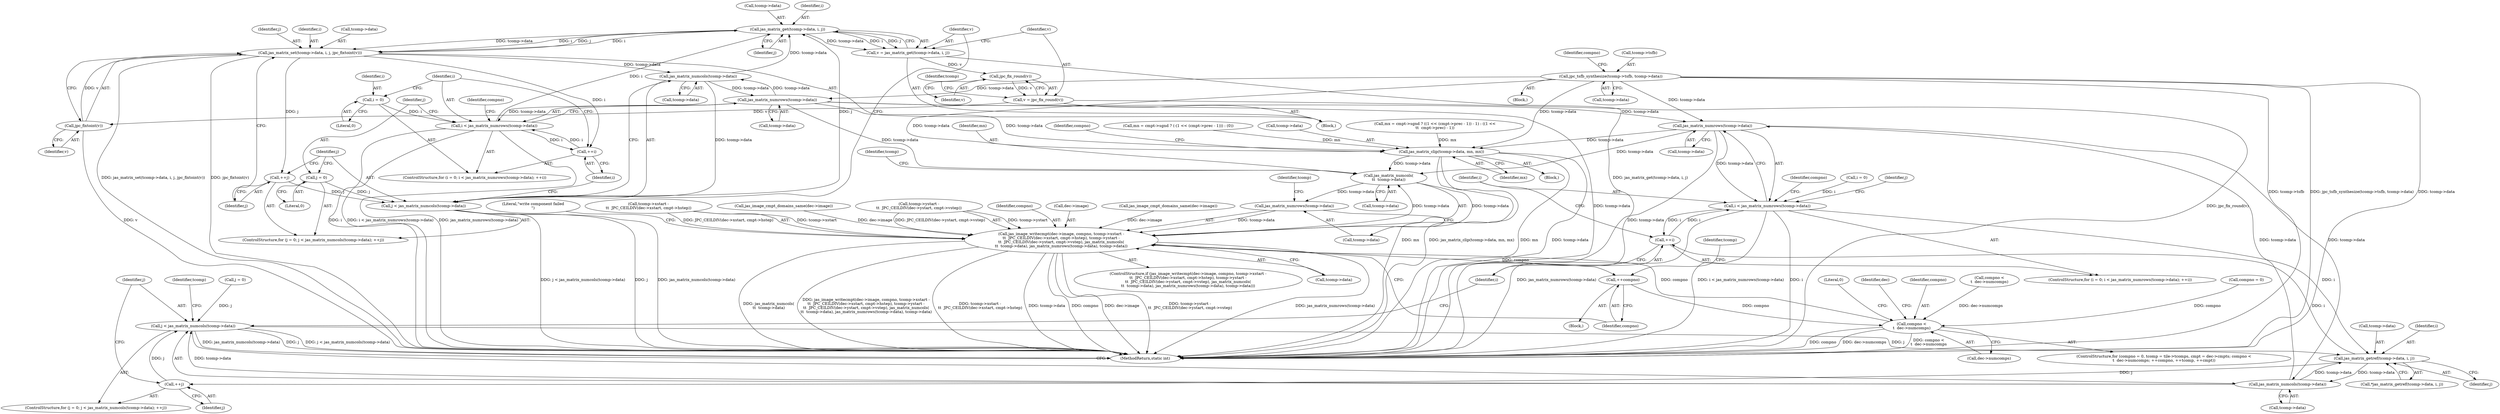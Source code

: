 digraph "0_jasper_dee11ec440d7908d1daf69f40a3324b27cf213ba@pointer" {
"1000450" [label="(Call,jas_matrix_get(tcomp->data, i, j))"];
"1000441" [label="(Call,jas_matrix_numcols(tcomp->data))"];
"1000460" [label="(Call,jas_matrix_set(tcomp->data, i, j, jpc_fixtoint(v)))"];
"1000450" [label="(Call,jas_matrix_get(tcomp->data, i, j))"];
"1000426" [label="(Call,i < jas_matrix_numrows(tcomp->data))"];
"1000423" [label="(Call,i = 0)"];
"1000432" [label="(Call,++i)"];
"1000428" [label="(Call,jas_matrix_numrows(tcomp->data))"];
"1000286" [label="(Call,jpc_tsfb_synthesize(tcomp->tsfb, tcomp->data))"];
"1000439" [label="(Call,j < jas_matrix_numcols(tcomp->data))"];
"1000436" [label="(Call,j = 0)"];
"1000445" [label="(Call,++j)"];
"1000466" [label="(Call,jpc_fixtoint(v))"];
"1000456" [label="(Call,v = jpc_fix_round(v))"];
"1000458" [label="(Call,jpc_fix_round(v))"];
"1000448" [label="(Call,v = jas_matrix_get(tcomp->data, i, j))"];
"1000518" [label="(Call,jas_matrix_numrows(tcomp->data))"];
"1000516" [label="(Call,i < jas_matrix_numrows(tcomp->data))"];
"1000522" [label="(Call,++i)"];
"1000540" [label="(Call,jas_matrix_getref(tcomp->data, i, j))"];
"1000531" [label="(Call,jas_matrix_numcols(tcomp->data))"];
"1000529" [label="(Call,j < jas_matrix_numcols(tcomp->data))"];
"1000535" [label="(Call,++j)"];
"1000616" [label="(Call,jas_matrix_clip(tcomp->data, mn, mx))"];
"1000680" [label="(Call,jas_matrix_numcols(\n\t\t  tcomp->data))"];
"1000653" [label="(Call,jas_image_writecmpt(dec->image, compno, tcomp->xstart -\n\t\t  JPC_CEILDIV(dec->xstart, cmpt->hstep), tcomp->ystart -\n\t\t  JPC_CEILDIV(dec->ystart, cmpt->vstep), jas_matrix_numcols(\n\t\t  tcomp->data), jas_matrix_numrows(tcomp->data), tcomp->data))"];
"1000644" [label="(Call,++compno)"];
"1000638" [label="(Call,compno <\n\t  dec->numcomps)"];
"1000684" [label="(Call,jas_matrix_numrows(tcomp->data))"];
"1000693" [label="(Literal,\"write component failed\n\")"];
"1000685" [label="(Call,tcomp->data)"];
"1000424" [label="(Identifier,i)"];
"1000686" [label="(Identifier,tcomp)"];
"1000290" [label="(Call,tcomp->data)"];
"1000437" [label="(Identifier,j)"];
"1000541" [label="(Call,tcomp->data)"];
"1000594" [label="(Call,mx = cmpt->sgnd ? ((1 << (cmpt->prec - 1)) - 1) : ((1 <<\n\t\t  cmpt->prec) - 1))"];
"1000512" [label="(ControlStructure,for (i = 0; i < jas_matrix_numrows(tcomp->data); ++i))"];
"1000523" [label="(Identifier,i)"];
"1000539" [label="(Call,*jas_matrix_getref(tcomp->data, i, j))"];
"1000544" [label="(Identifier,i)"];
"1000620" [label="(Identifier,mn)"];
"1000658" [label="(Call,tcomp->xstart -\n\t\t  JPC_CEILDIV(dec->xstart, cmpt->hstep))"];
"1000652" [label="(ControlStructure,if (jas_image_writecmpt(dec->image, compno, tcomp->xstart -\n\t\t  JPC_CEILDIV(dec->xstart, cmpt->hstep), tcomp->ystart -\n\t\t  JPC_CEILDIV(dec->ystart, cmpt->vstep), jas_matrix_numcols(\n\t\t  tcomp->data), jas_matrix_numrows(tcomp->data), tcomp->data)))"];
"1000699" [label="(MethodReturn,static int)"];
"1000688" [label="(Call,tcomp->data)"];
"1000363" [label="(Call,jas_image_cmpt_domains_same(dec->image))"];
"1000516" [label="(Call,i < jas_matrix_numrows(tcomp->data))"];
"1000570" [label="(Identifier,compno)"];
"1000426" [label="(Call,i < jas_matrix_numrows(tcomp->data))"];
"1000435" [label="(ControlStructure,for (j = 0; j < jas_matrix_numcols(tcomp->data); ++j))"];
"1000525" [label="(ControlStructure,for (j = 0; j < jas_matrix_numcols(tcomp->data); ++j))"];
"1000684" [label="(Call,jas_matrix_numrows(tcomp->data))"];
"1000447" [label="(Block,)"];
"1000491" [label="(Identifier,compno)"];
"1000640" [label="(Call,dec->numcomps)"];
"1000517" [label="(Identifier,i)"];
"1000433" [label="(Identifier,i)"];
"1000462" [label="(Identifier,tcomp)"];
"1000616" [label="(Call,jas_matrix_clip(tcomp->data, mn, mx))"];
"1000422" [label="(ControlStructure,for (i = 0; i < jas_matrix_numrows(tcomp->data); ++i))"];
"1000689" [label="(Identifier,tcomp)"];
"1000286" [label="(Call,jpc_tsfb_synthesize(tcomp->tsfb, tcomp->data))"];
"1000460" [label="(Call,jas_matrix_set(tcomp->data, i, j, jpc_fixtoint(v)))"];
"1000465" [label="(Identifier,j)"];
"1000545" [label="(Identifier,j)"];
"1000669" [label="(Call,tcomp->ystart -\n\t\t  JPC_CEILDIV(dec->ystart, cmpt->vstep))"];
"1000698" [label="(Literal,0)"];
"1000657" [label="(Identifier,compno)"];
"1000621" [label="(Identifier,mx)"];
"1000518" [label="(Call,jas_matrix_numrows(tcomp->data))"];
"1000429" [label="(Call,tcomp->data)"];
"1000622" [label="(ControlStructure,for (compno = 0, tcomp = tile->tcomps, cmpt = dec->cmpts; compno <\n\t  dec->numcomps; ++compno, ++tcomp, ++cmpt))"];
"1000655" [label="(Identifier,dec)"];
"1000680" [label="(Call,jas_matrix_numcols(\n\t\t  tcomp->data))"];
"1000428" [label="(Call,jas_matrix_numrows(tcomp->data))"];
"1000531" [label="(Call,jas_matrix_numcols(tcomp->data))"];
"1000464" [label="(Identifier,i)"];
"1000681" [label="(Call,tcomp->data)"];
"1000579" [label="(Call,mn = cmpt->sgnd ? (-(1 << (cmpt->prec - 1))) : (0))"];
"1000576" [label="(Block,)"];
"1000432" [label="(Call,++i)"];
"1000459" [label="(Identifier,v)"];
"1000466" [label="(Call,jpc_fixtoint(v))"];
"1000638" [label="(Call,compno <\n\t  dec->numcomps)"];
"1000540" [label="(Call,jas_matrix_getref(tcomp->data, i, j))"];
"1000451" [label="(Call,tcomp->data)"];
"1000648" [label="(Identifier,tcomp)"];
"1000441" [label="(Call,jas_matrix_numcols(tcomp->data))"];
"1000535" [label="(Call,++j)"];
"1000639" [label="(Identifier,compno)"];
"1000654" [label="(Call,dec->image)"];
"1000427" [label="(Identifier,i)"];
"1000436" [label="(Call,j = 0)"];
"1000456" [label="(Call,v = jpc_fix_round(v))"];
"1000448" [label="(Call,v = jas_matrix_get(tcomp->data, i, j))"];
"1000461" [label="(Call,tcomp->data)"];
"1000458" [label="(Call,jpc_fix_round(v))"];
"1000449" [label="(Identifier,v)"];
"1000513" [label="(Call,i = 0)"];
"1000542" [label="(Identifier,tcomp)"];
"1000287" [label="(Call,tcomp->tsfb)"];
"1000519" [label="(Call,tcomp->data)"];
"1000529" [label="(Call,j < jas_matrix_numcols(tcomp->data))"];
"1000457" [label="(Identifier,v)"];
"1000418" [label="(Identifier,compno)"];
"1000467" [label="(Identifier,v)"];
"1000527" [label="(Identifier,j)"];
"1000425" [label="(Literal,0)"];
"1000563" [label="(Call,compno <\n\t  dec->numcomps)"];
"1000439" [label="(Call,j < jas_matrix_numcols(tcomp->data))"];
"1000617" [label="(Call,tcomp->data)"];
"1000442" [label="(Call,tcomp->data)"];
"1000536" [label="(Identifier,j)"];
"1000644" [label="(Call,++compno)"];
"1000315" [label="(Call,jas_image_cmpt_domains_same(dec->image))"];
"1000445" [label="(Call,++j)"];
"1000532" [label="(Call,tcomp->data)"];
"1000450" [label="(Call,jas_matrix_get(tcomp->data, i, j))"];
"1000275" [label="(Block,)"];
"1000526" [label="(Call,j = 0)"];
"1000440" [label="(Identifier,j)"];
"1000530" [label="(Identifier,j)"];
"1000272" [label="(Identifier,compno)"];
"1000624" [label="(Call,compno = 0)"];
"1000643" [label="(Block,)"];
"1000455" [label="(Identifier,j)"];
"1000454" [label="(Identifier,i)"];
"1000438" [label="(Literal,0)"];
"1000645" [label="(Identifier,compno)"];
"1000423" [label="(Call,i = 0)"];
"1000446" [label="(Identifier,j)"];
"1000653" [label="(Call,jas_image_writecmpt(dec->image, compno, tcomp->xstart -\n\t\t  JPC_CEILDIV(dec->xstart, cmpt->hstep), tcomp->ystart -\n\t\t  JPC_CEILDIV(dec->ystart, cmpt->vstep), jas_matrix_numcols(\n\t\t  tcomp->data), jas_matrix_numrows(tcomp->data), tcomp->data))"];
"1000522" [label="(Call,++i)"];
"1000450" -> "1000448"  [label="AST: "];
"1000450" -> "1000455"  [label="CFG: "];
"1000451" -> "1000450"  [label="AST: "];
"1000454" -> "1000450"  [label="AST: "];
"1000455" -> "1000450"  [label="AST: "];
"1000448" -> "1000450"  [label="CFG: "];
"1000450" -> "1000448"  [label="DDG: tcomp->data"];
"1000450" -> "1000448"  [label="DDG: i"];
"1000450" -> "1000448"  [label="DDG: j"];
"1000441" -> "1000450"  [label="DDG: tcomp->data"];
"1000426" -> "1000450"  [label="DDG: i"];
"1000460" -> "1000450"  [label="DDG: i"];
"1000439" -> "1000450"  [label="DDG: j"];
"1000450" -> "1000460"  [label="DDG: tcomp->data"];
"1000450" -> "1000460"  [label="DDG: i"];
"1000450" -> "1000460"  [label="DDG: j"];
"1000441" -> "1000439"  [label="AST: "];
"1000441" -> "1000442"  [label="CFG: "];
"1000442" -> "1000441"  [label="AST: "];
"1000439" -> "1000441"  [label="CFG: "];
"1000441" -> "1000428"  [label="DDG: tcomp->data"];
"1000441" -> "1000439"  [label="DDG: tcomp->data"];
"1000460" -> "1000441"  [label="DDG: tcomp->data"];
"1000428" -> "1000441"  [label="DDG: tcomp->data"];
"1000460" -> "1000447"  [label="AST: "];
"1000460" -> "1000466"  [label="CFG: "];
"1000461" -> "1000460"  [label="AST: "];
"1000464" -> "1000460"  [label="AST: "];
"1000465" -> "1000460"  [label="AST: "];
"1000466" -> "1000460"  [label="AST: "];
"1000446" -> "1000460"  [label="CFG: "];
"1000460" -> "1000699"  [label="DDG: jas_matrix_set(tcomp->data, i, j, jpc_fixtoint(v))"];
"1000460" -> "1000699"  [label="DDG: jpc_fixtoint(v)"];
"1000460" -> "1000432"  [label="DDG: i"];
"1000460" -> "1000445"  [label="DDG: j"];
"1000466" -> "1000460"  [label="DDG: v"];
"1000426" -> "1000422"  [label="AST: "];
"1000426" -> "1000428"  [label="CFG: "];
"1000427" -> "1000426"  [label="AST: "];
"1000428" -> "1000426"  [label="AST: "];
"1000437" -> "1000426"  [label="CFG: "];
"1000418" -> "1000426"  [label="CFG: "];
"1000426" -> "1000699"  [label="DDG: jas_matrix_numrows(tcomp->data)"];
"1000426" -> "1000699"  [label="DDG: i"];
"1000426" -> "1000699"  [label="DDG: i < jas_matrix_numrows(tcomp->data)"];
"1000423" -> "1000426"  [label="DDG: i"];
"1000432" -> "1000426"  [label="DDG: i"];
"1000428" -> "1000426"  [label="DDG: tcomp->data"];
"1000426" -> "1000432"  [label="DDG: i"];
"1000423" -> "1000422"  [label="AST: "];
"1000423" -> "1000425"  [label="CFG: "];
"1000424" -> "1000423"  [label="AST: "];
"1000425" -> "1000423"  [label="AST: "];
"1000427" -> "1000423"  [label="CFG: "];
"1000432" -> "1000422"  [label="AST: "];
"1000432" -> "1000433"  [label="CFG: "];
"1000433" -> "1000432"  [label="AST: "];
"1000427" -> "1000432"  [label="CFG: "];
"1000428" -> "1000429"  [label="CFG: "];
"1000429" -> "1000428"  [label="AST: "];
"1000428" -> "1000699"  [label="DDG: tcomp->data"];
"1000286" -> "1000428"  [label="DDG: tcomp->data"];
"1000428" -> "1000518"  [label="DDG: tcomp->data"];
"1000428" -> "1000616"  [label="DDG: tcomp->data"];
"1000428" -> "1000680"  [label="DDG: tcomp->data"];
"1000286" -> "1000275"  [label="AST: "];
"1000286" -> "1000290"  [label="CFG: "];
"1000287" -> "1000286"  [label="AST: "];
"1000290" -> "1000286"  [label="AST: "];
"1000272" -> "1000286"  [label="CFG: "];
"1000286" -> "1000699"  [label="DDG: jpc_tsfb_synthesize(tcomp->tsfb, tcomp->data)"];
"1000286" -> "1000699"  [label="DDG: tcomp->data"];
"1000286" -> "1000699"  [label="DDG: tcomp->tsfb"];
"1000286" -> "1000518"  [label="DDG: tcomp->data"];
"1000286" -> "1000616"  [label="DDG: tcomp->data"];
"1000286" -> "1000680"  [label="DDG: tcomp->data"];
"1000439" -> "1000435"  [label="AST: "];
"1000440" -> "1000439"  [label="AST: "];
"1000449" -> "1000439"  [label="CFG: "];
"1000433" -> "1000439"  [label="CFG: "];
"1000439" -> "1000699"  [label="DDG: j"];
"1000439" -> "1000699"  [label="DDG: jas_matrix_numcols(tcomp->data)"];
"1000439" -> "1000699"  [label="DDG: j < jas_matrix_numcols(tcomp->data)"];
"1000436" -> "1000439"  [label="DDG: j"];
"1000445" -> "1000439"  [label="DDG: j"];
"1000436" -> "1000435"  [label="AST: "];
"1000436" -> "1000438"  [label="CFG: "];
"1000437" -> "1000436"  [label="AST: "];
"1000438" -> "1000436"  [label="AST: "];
"1000440" -> "1000436"  [label="CFG: "];
"1000445" -> "1000435"  [label="AST: "];
"1000445" -> "1000446"  [label="CFG: "];
"1000446" -> "1000445"  [label="AST: "];
"1000440" -> "1000445"  [label="CFG: "];
"1000466" -> "1000467"  [label="CFG: "];
"1000467" -> "1000466"  [label="AST: "];
"1000466" -> "1000699"  [label="DDG: v"];
"1000456" -> "1000466"  [label="DDG: v"];
"1000456" -> "1000447"  [label="AST: "];
"1000456" -> "1000458"  [label="CFG: "];
"1000457" -> "1000456"  [label="AST: "];
"1000458" -> "1000456"  [label="AST: "];
"1000462" -> "1000456"  [label="CFG: "];
"1000456" -> "1000699"  [label="DDG: jpc_fix_round(v)"];
"1000458" -> "1000456"  [label="DDG: v"];
"1000458" -> "1000459"  [label="CFG: "];
"1000459" -> "1000458"  [label="AST: "];
"1000448" -> "1000458"  [label="DDG: v"];
"1000448" -> "1000447"  [label="AST: "];
"1000449" -> "1000448"  [label="AST: "];
"1000457" -> "1000448"  [label="CFG: "];
"1000448" -> "1000699"  [label="DDG: jas_matrix_get(tcomp->data, i, j)"];
"1000518" -> "1000516"  [label="AST: "];
"1000518" -> "1000519"  [label="CFG: "];
"1000519" -> "1000518"  [label="AST: "];
"1000516" -> "1000518"  [label="CFG: "];
"1000518" -> "1000699"  [label="DDG: tcomp->data"];
"1000518" -> "1000516"  [label="DDG: tcomp->data"];
"1000531" -> "1000518"  [label="DDG: tcomp->data"];
"1000518" -> "1000531"  [label="DDG: tcomp->data"];
"1000518" -> "1000616"  [label="DDG: tcomp->data"];
"1000518" -> "1000680"  [label="DDG: tcomp->data"];
"1000516" -> "1000512"  [label="AST: "];
"1000517" -> "1000516"  [label="AST: "];
"1000527" -> "1000516"  [label="CFG: "];
"1000491" -> "1000516"  [label="CFG: "];
"1000516" -> "1000699"  [label="DDG: jas_matrix_numrows(tcomp->data)"];
"1000516" -> "1000699"  [label="DDG: i < jas_matrix_numrows(tcomp->data)"];
"1000516" -> "1000699"  [label="DDG: i"];
"1000513" -> "1000516"  [label="DDG: i"];
"1000522" -> "1000516"  [label="DDG: i"];
"1000516" -> "1000522"  [label="DDG: i"];
"1000516" -> "1000540"  [label="DDG: i"];
"1000522" -> "1000512"  [label="AST: "];
"1000522" -> "1000523"  [label="CFG: "];
"1000523" -> "1000522"  [label="AST: "];
"1000517" -> "1000522"  [label="CFG: "];
"1000540" -> "1000522"  [label="DDG: i"];
"1000540" -> "1000539"  [label="AST: "];
"1000540" -> "1000545"  [label="CFG: "];
"1000541" -> "1000540"  [label="AST: "];
"1000544" -> "1000540"  [label="AST: "];
"1000545" -> "1000540"  [label="AST: "];
"1000539" -> "1000540"  [label="CFG: "];
"1000540" -> "1000531"  [label="DDG: tcomp->data"];
"1000540" -> "1000535"  [label="DDG: j"];
"1000531" -> "1000540"  [label="DDG: tcomp->data"];
"1000529" -> "1000540"  [label="DDG: j"];
"1000531" -> "1000529"  [label="AST: "];
"1000531" -> "1000532"  [label="CFG: "];
"1000532" -> "1000531"  [label="AST: "];
"1000529" -> "1000531"  [label="CFG: "];
"1000531" -> "1000529"  [label="DDG: tcomp->data"];
"1000529" -> "1000525"  [label="AST: "];
"1000530" -> "1000529"  [label="AST: "];
"1000542" -> "1000529"  [label="CFG: "];
"1000523" -> "1000529"  [label="CFG: "];
"1000529" -> "1000699"  [label="DDG: jas_matrix_numcols(tcomp->data)"];
"1000529" -> "1000699"  [label="DDG: j"];
"1000529" -> "1000699"  [label="DDG: j < jas_matrix_numcols(tcomp->data)"];
"1000535" -> "1000529"  [label="DDG: j"];
"1000526" -> "1000529"  [label="DDG: j"];
"1000535" -> "1000525"  [label="AST: "];
"1000535" -> "1000536"  [label="CFG: "];
"1000536" -> "1000535"  [label="AST: "];
"1000530" -> "1000535"  [label="CFG: "];
"1000616" -> "1000576"  [label="AST: "];
"1000616" -> "1000621"  [label="CFG: "];
"1000617" -> "1000616"  [label="AST: "];
"1000620" -> "1000616"  [label="AST: "];
"1000621" -> "1000616"  [label="AST: "];
"1000570" -> "1000616"  [label="CFG: "];
"1000616" -> "1000699"  [label="DDG: tcomp->data"];
"1000616" -> "1000699"  [label="DDG: mx"];
"1000616" -> "1000699"  [label="DDG: jas_matrix_clip(tcomp->data, mn, mx)"];
"1000616" -> "1000699"  [label="DDG: mn"];
"1000579" -> "1000616"  [label="DDG: mn"];
"1000594" -> "1000616"  [label="DDG: mx"];
"1000616" -> "1000680"  [label="DDG: tcomp->data"];
"1000680" -> "1000653"  [label="AST: "];
"1000680" -> "1000681"  [label="CFG: "];
"1000681" -> "1000680"  [label="AST: "];
"1000686" -> "1000680"  [label="CFG: "];
"1000680" -> "1000653"  [label="DDG: tcomp->data"];
"1000653" -> "1000680"  [label="DDG: tcomp->data"];
"1000680" -> "1000684"  [label="DDG: tcomp->data"];
"1000653" -> "1000652"  [label="AST: "];
"1000653" -> "1000688"  [label="CFG: "];
"1000654" -> "1000653"  [label="AST: "];
"1000657" -> "1000653"  [label="AST: "];
"1000658" -> "1000653"  [label="AST: "];
"1000669" -> "1000653"  [label="AST: "];
"1000684" -> "1000653"  [label="AST: "];
"1000688" -> "1000653"  [label="AST: "];
"1000693" -> "1000653"  [label="CFG: "];
"1000645" -> "1000653"  [label="CFG: "];
"1000653" -> "1000699"  [label="DDG: jas_matrix_numrows(tcomp->data)"];
"1000653" -> "1000699"  [label="DDG: jas_matrix_numcols(\n\t\t  tcomp->data)"];
"1000653" -> "1000699"  [label="DDG: jas_image_writecmpt(dec->image, compno, tcomp->xstart -\n\t\t  JPC_CEILDIV(dec->xstart, cmpt->hstep), tcomp->ystart -\n\t\t  JPC_CEILDIV(dec->ystart, cmpt->vstep), jas_matrix_numcols(\n\t\t  tcomp->data), jas_matrix_numrows(tcomp->data), tcomp->data)"];
"1000653" -> "1000699"  [label="DDG: tcomp->xstart -\n\t\t  JPC_CEILDIV(dec->xstart, cmpt->hstep)"];
"1000653" -> "1000699"  [label="DDG: tcomp->data"];
"1000653" -> "1000699"  [label="DDG: compno"];
"1000653" -> "1000699"  [label="DDG: dec->image"];
"1000653" -> "1000699"  [label="DDG: tcomp->ystart -\n\t\t  JPC_CEILDIV(dec->ystart, cmpt->vstep)"];
"1000653" -> "1000644"  [label="DDG: compno"];
"1000363" -> "1000653"  [label="DDG: dec->image"];
"1000315" -> "1000653"  [label="DDG: dec->image"];
"1000638" -> "1000653"  [label="DDG: compno"];
"1000658" -> "1000653"  [label="DDG: tcomp->xstart"];
"1000658" -> "1000653"  [label="DDG: JPC_CEILDIV(dec->xstart, cmpt->hstep)"];
"1000669" -> "1000653"  [label="DDG: tcomp->ystart"];
"1000669" -> "1000653"  [label="DDG: JPC_CEILDIV(dec->ystart, cmpt->vstep)"];
"1000684" -> "1000653"  [label="DDG: tcomp->data"];
"1000644" -> "1000643"  [label="AST: "];
"1000644" -> "1000645"  [label="CFG: "];
"1000645" -> "1000644"  [label="AST: "];
"1000648" -> "1000644"  [label="CFG: "];
"1000644" -> "1000638"  [label="DDG: compno"];
"1000638" -> "1000622"  [label="AST: "];
"1000638" -> "1000640"  [label="CFG: "];
"1000639" -> "1000638"  [label="AST: "];
"1000640" -> "1000638"  [label="AST: "];
"1000655" -> "1000638"  [label="CFG: "];
"1000698" -> "1000638"  [label="CFG: "];
"1000638" -> "1000699"  [label="DDG: compno <\n\t  dec->numcomps"];
"1000638" -> "1000699"  [label="DDG: compno"];
"1000638" -> "1000699"  [label="DDG: dec->numcomps"];
"1000624" -> "1000638"  [label="DDG: compno"];
"1000563" -> "1000638"  [label="DDG: dec->numcomps"];
"1000684" -> "1000685"  [label="CFG: "];
"1000685" -> "1000684"  [label="AST: "];
"1000689" -> "1000684"  [label="CFG: "];
}
